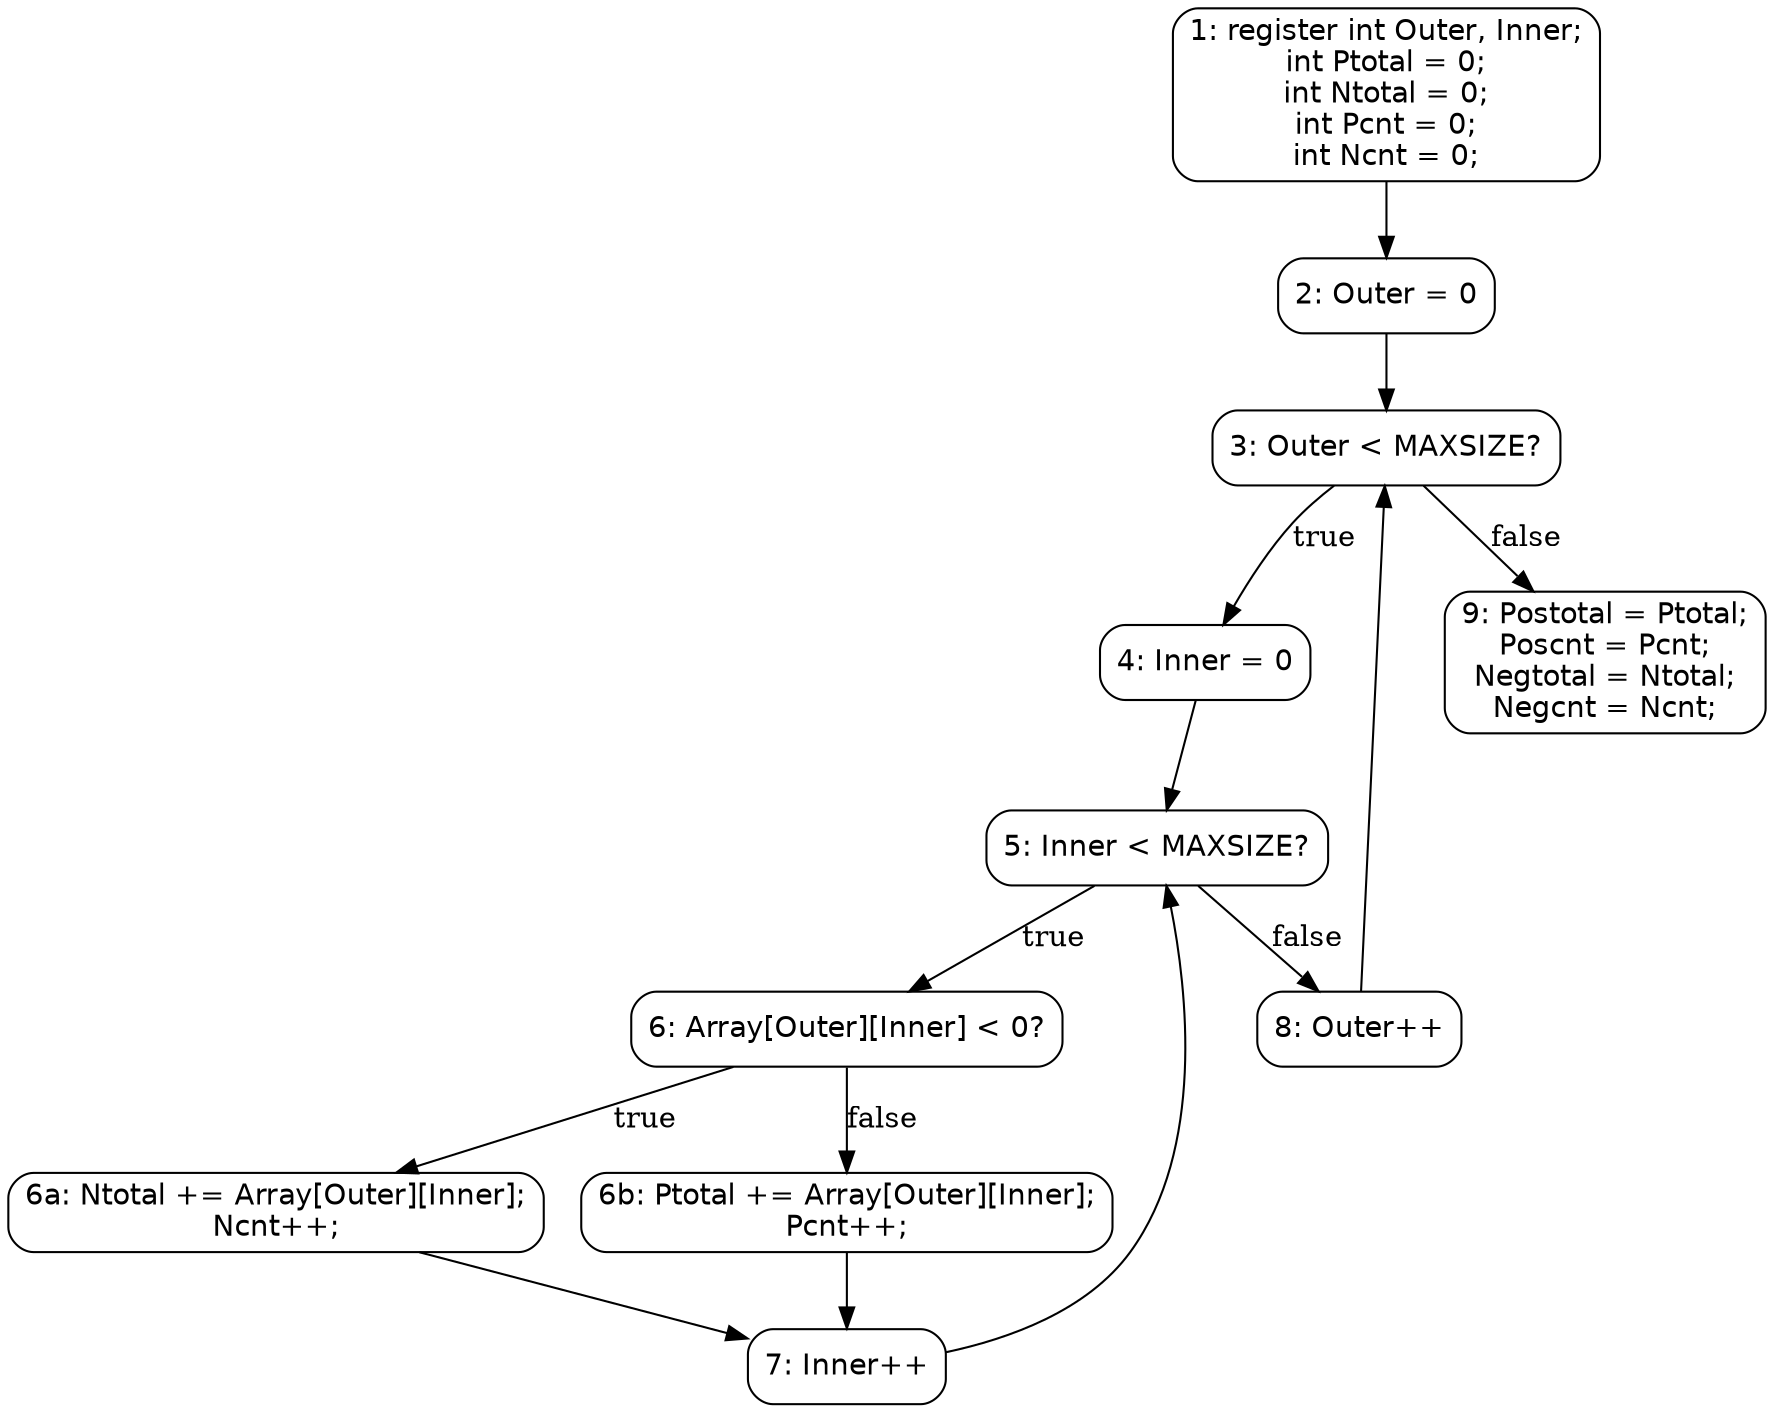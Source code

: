 digraph Sum_CFG {
    node [shape=box, style=rounded, fontname="Helvetica"];
    N1 [label="1: register int Outer, Inner;\nint Ptotal = 0;\nint Ntotal = 0;\nint Pcnt = 0;\nint Ncnt = 0;"];
    N2 [label="2: Outer = 0"];
    N3 [label="3: Outer < MAXSIZE?"];
    N4 [label="4: Inner = 0"];
    N5 [label="5: Inner < MAXSIZE?"];
    N6 [label="6: Array[Outer][Inner] < 0?"];
    N6_true [label="6a: Ntotal += Array[Outer][Inner];\nNcnt++;"];
    N6_false [label="6b: Ptotal += Array[Outer][Inner];\nPcnt++;"];
    N7 [label="7: Inner++"];
    N8 [label="8: Outer++"];
    N9 [label="9: Postotal = Ptotal;\nPoscnt = Pcnt;\nNegtotal = Ntotal;\nNegcnt = Ncnt;"];

    N1 -> N2;
    N2 -> N3;
    N3 -> N4 [label="true"];
    N3 -> N9 [label="false"];
    N4 -> N5;
    N5 -> N6 [label="true"];
    N5 -> N8 [label="false"];
    N6 -> N6_true [label="true"];
    N6 -> N6_false [label="false"];
    N6_true -> N7;
    N6_false -> N7;
    N7 -> N5;
    N8 -> N3;
}
